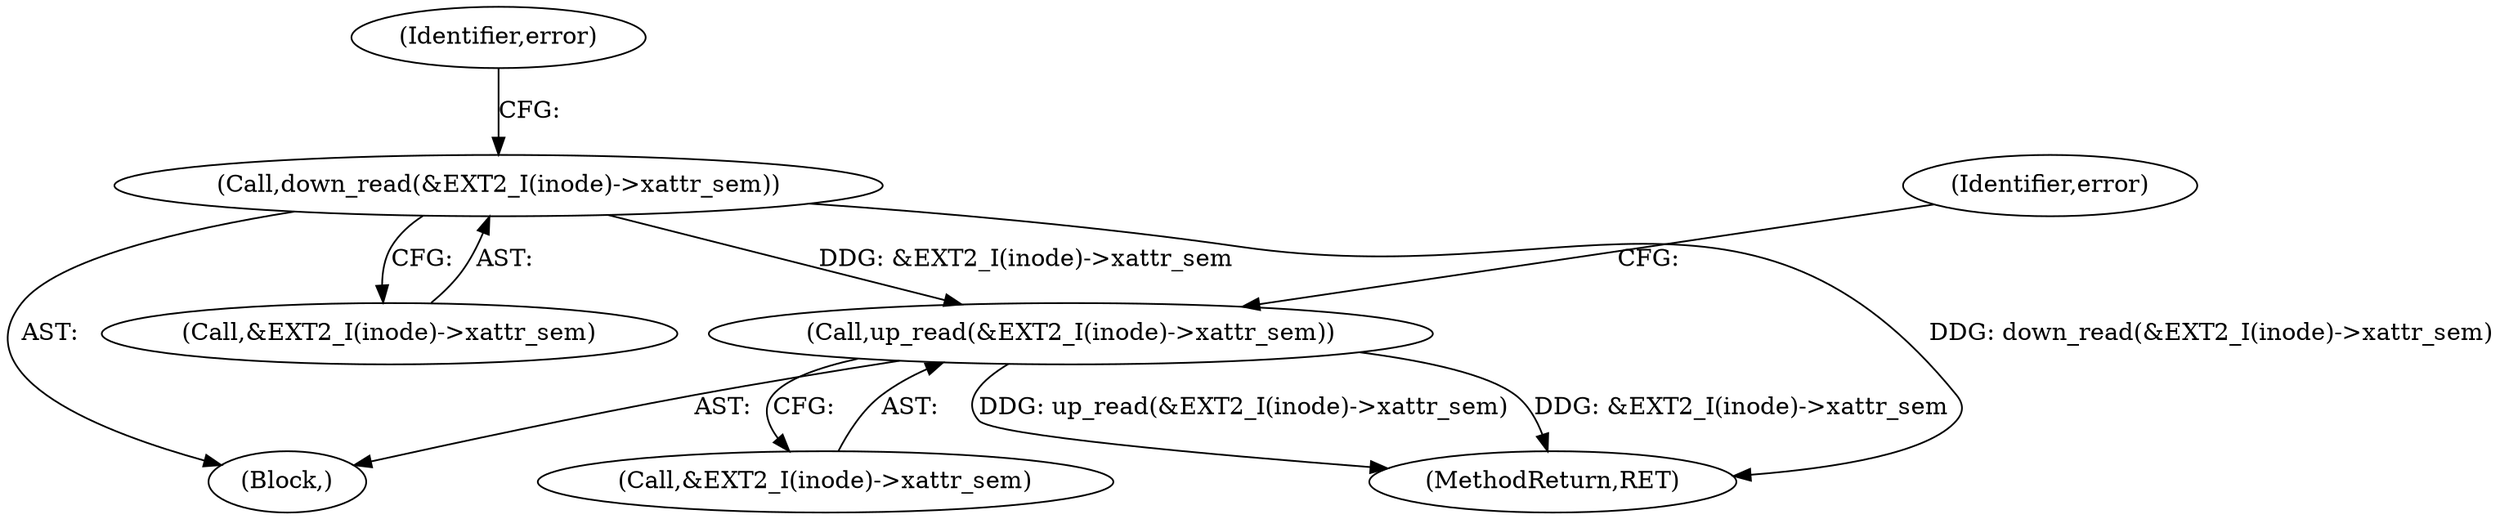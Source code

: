 digraph "0_linux_be0726d33cb8f411945884664924bed3cb8c70ee_8@API" {
"1000140" [label="(Call,down_read(&EXT2_I(inode)->xattr_sem))"];
"1000368" [label="(Call,up_read(&EXT2_I(inode)->xattr_sem))"];
"1000107" [label="(Block,)"];
"1000369" [label="(Call,&EXT2_I(inode)->xattr_sem)"];
"1000141" [label="(Call,&EXT2_I(inode)->xattr_sem)"];
"1000376" [label="(MethodReturn,RET)"];
"1000140" [label="(Call,down_read(&EXT2_I(inode)->xattr_sem))"];
"1000147" [label="(Identifier,error)"];
"1000368" [label="(Call,up_read(&EXT2_I(inode)->xattr_sem))"];
"1000375" [label="(Identifier,error)"];
"1000140" -> "1000107"  [label="AST: "];
"1000140" -> "1000141"  [label="CFG: "];
"1000141" -> "1000140"  [label="AST: "];
"1000147" -> "1000140"  [label="CFG: "];
"1000140" -> "1000376"  [label="DDG: down_read(&EXT2_I(inode)->xattr_sem)"];
"1000140" -> "1000368"  [label="DDG: &EXT2_I(inode)->xattr_sem"];
"1000368" -> "1000107"  [label="AST: "];
"1000368" -> "1000369"  [label="CFG: "];
"1000369" -> "1000368"  [label="AST: "];
"1000375" -> "1000368"  [label="CFG: "];
"1000368" -> "1000376"  [label="DDG: &EXT2_I(inode)->xattr_sem"];
"1000368" -> "1000376"  [label="DDG: up_read(&EXT2_I(inode)->xattr_sem)"];
}
